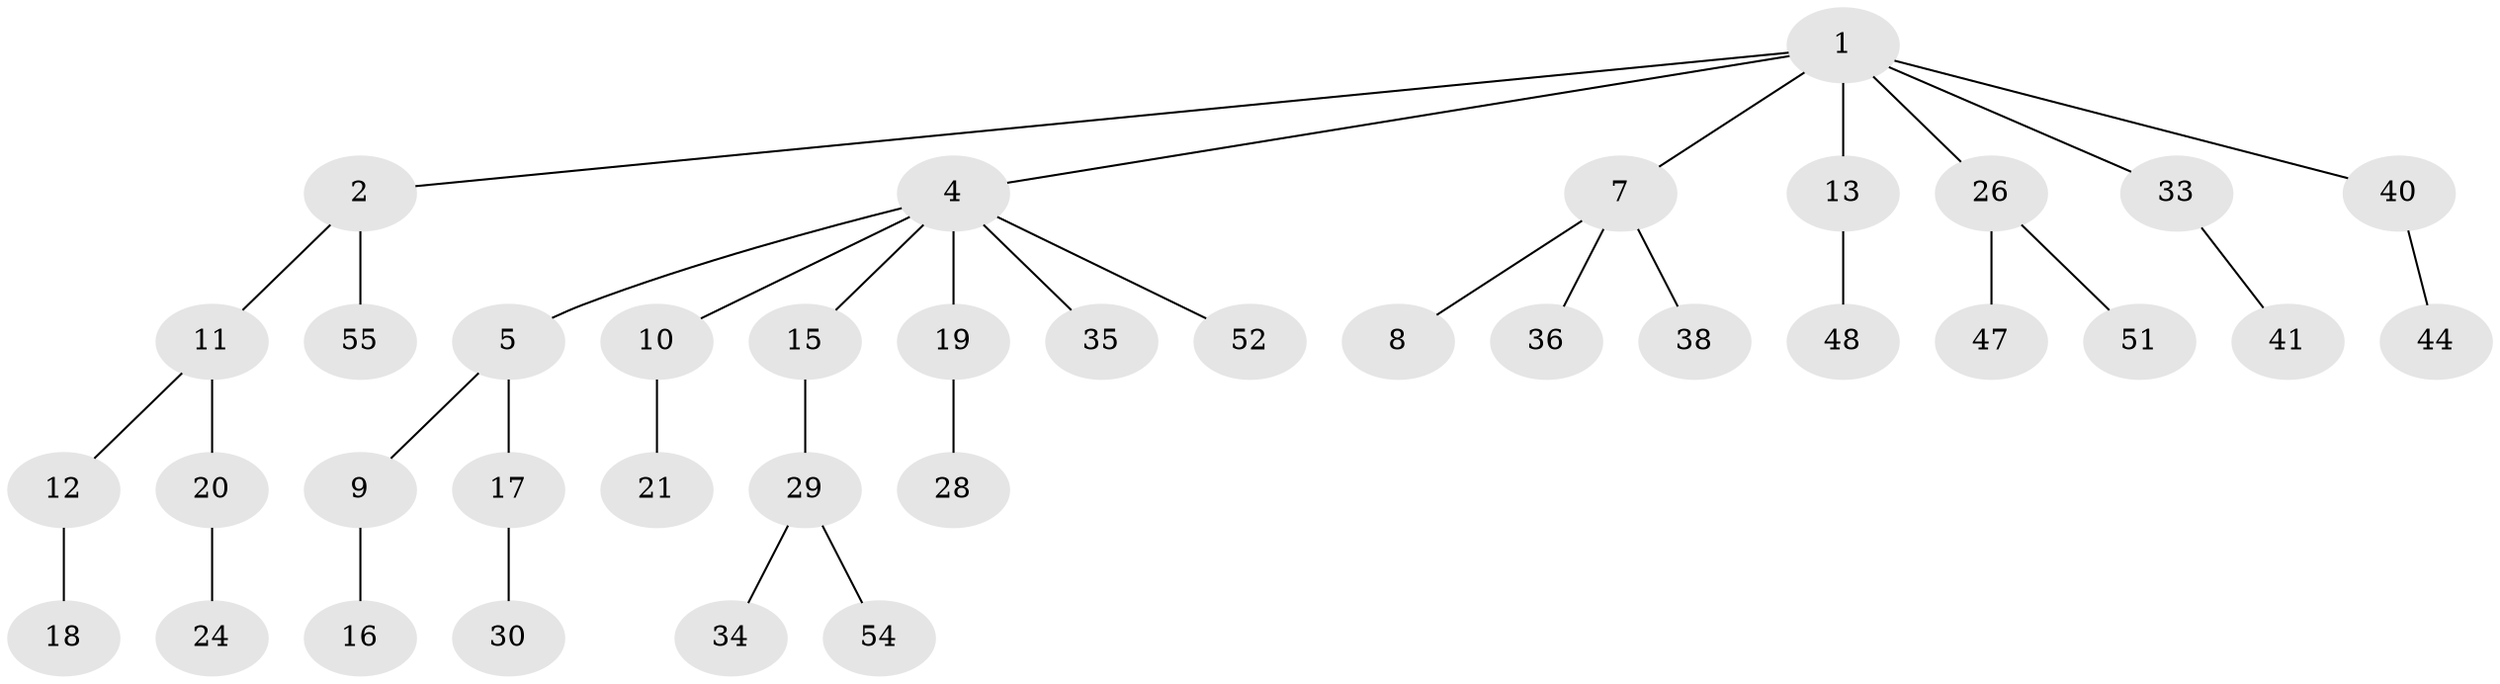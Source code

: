 // original degree distribution, {8: 0.017857142857142856, 3: 0.17857142857142858, 1: 0.5357142857142857, 5: 0.03571428571428571, 4: 0.05357142857142857, 2: 0.17857142857142858}
// Generated by graph-tools (version 1.1) at 2025/42/03/06/25 10:42:03]
// undirected, 37 vertices, 36 edges
graph export_dot {
graph [start="1"]
  node [color=gray90,style=filled];
  1 [super="+3"];
  2;
  4 [super="+6"];
  5;
  7 [super="+23"];
  8;
  9 [super="+49"];
  10 [super="+45"];
  11 [super="+14"];
  12 [super="+27"];
  13 [super="+25"];
  15;
  16;
  17 [super="+46"];
  18;
  19 [super="+22"];
  20 [super="+37"];
  21 [super="+32"];
  24 [super="+31"];
  26 [super="+39"];
  28;
  29 [super="+42"];
  30;
  33 [super="+50"];
  34;
  35;
  36 [super="+53"];
  38 [super="+43"];
  40;
  41;
  44;
  47;
  48;
  51;
  52;
  54;
  55 [super="+56"];
  1 -- 2;
  1 -- 4;
  1 -- 7;
  1 -- 13;
  1 -- 26;
  1 -- 33;
  1 -- 40;
  2 -- 11;
  2 -- 55;
  4 -- 5;
  4 -- 10;
  4 -- 15;
  4 -- 19;
  4 -- 35;
  4 -- 52;
  5 -- 9;
  5 -- 17;
  7 -- 8;
  7 -- 36;
  7 -- 38;
  9 -- 16;
  10 -- 21;
  11 -- 12;
  11 -- 20;
  12 -- 18;
  13 -- 48;
  15 -- 29;
  17 -- 30;
  19 -- 28;
  20 -- 24;
  26 -- 47;
  26 -- 51;
  29 -- 34;
  29 -- 54;
  33 -- 41;
  40 -- 44;
}
